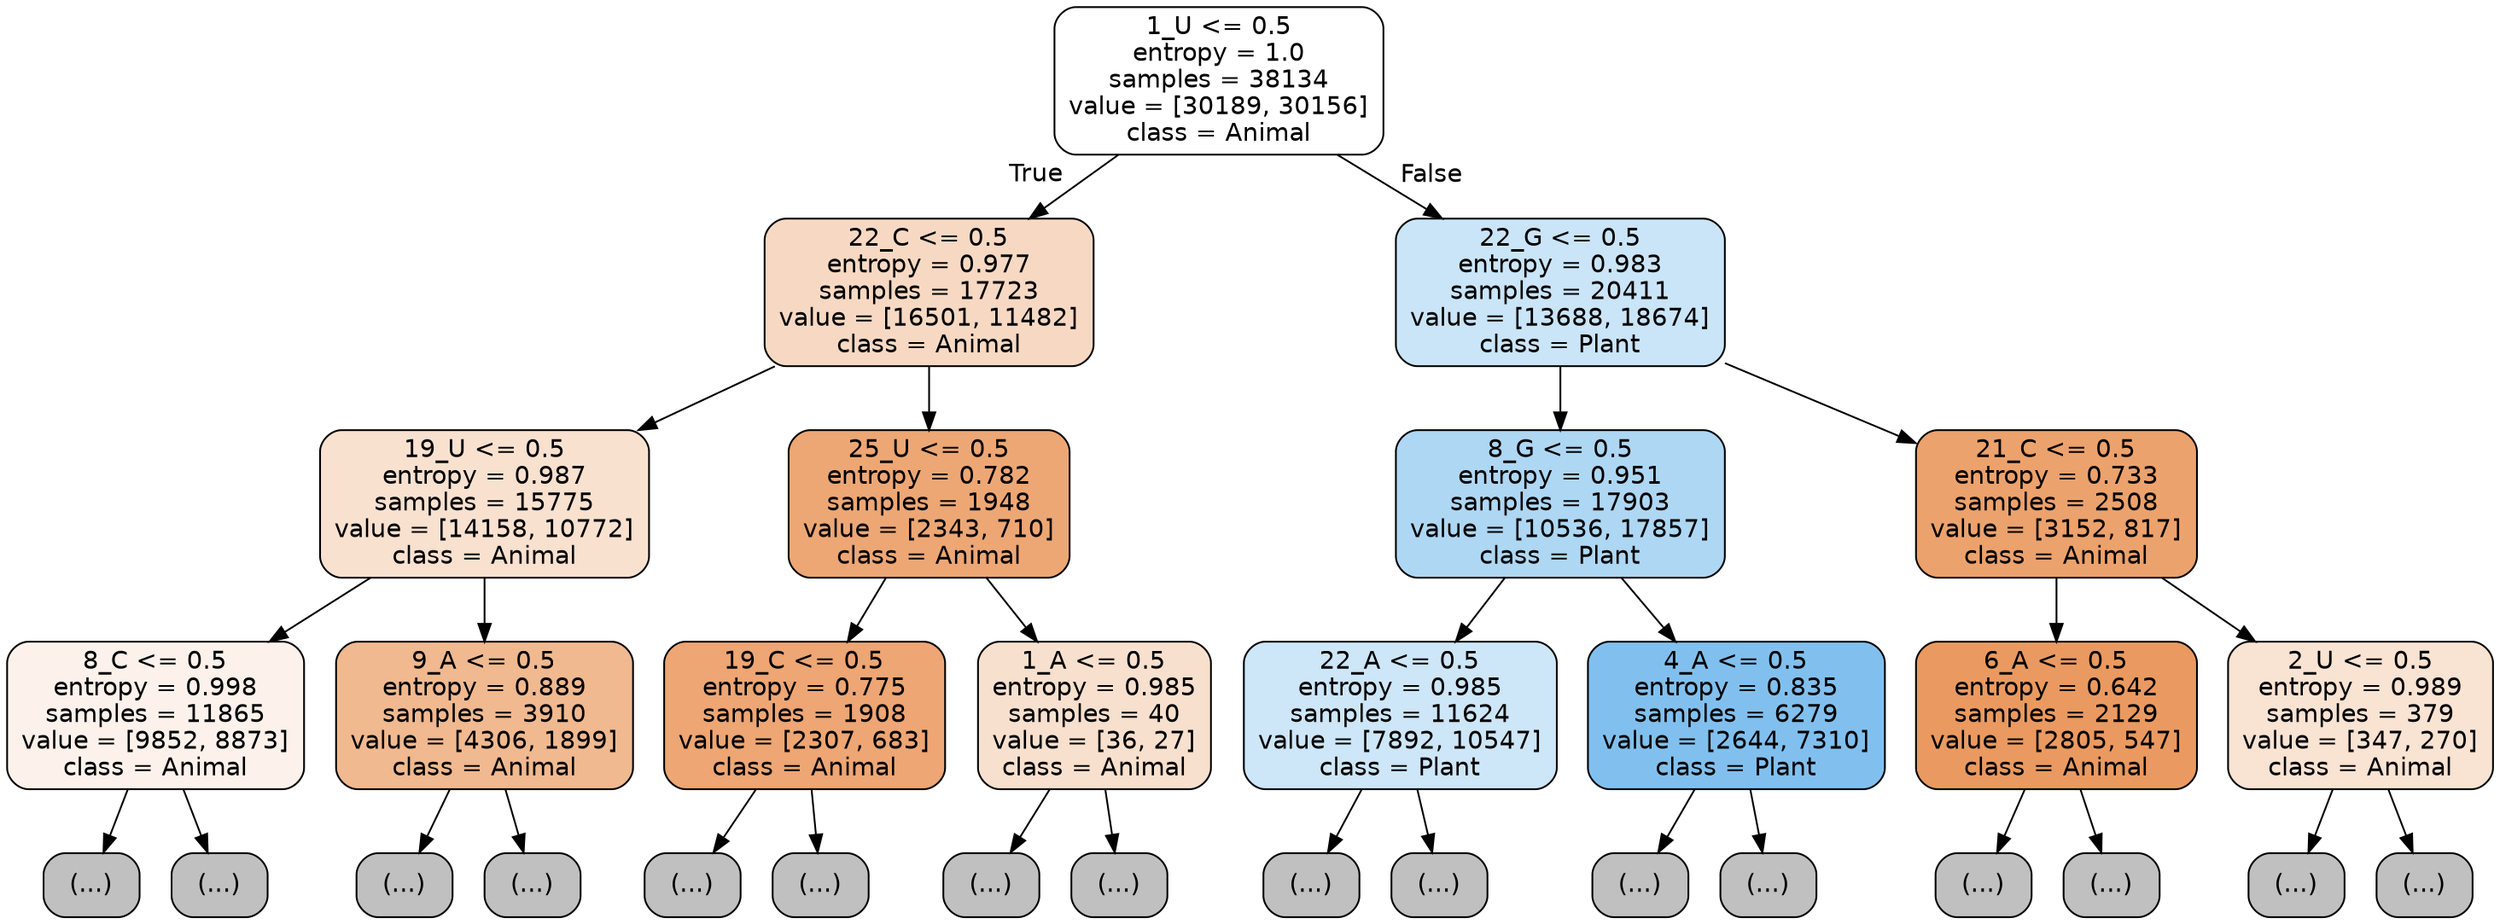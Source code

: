 digraph Tree {
node [shape=box, style="filled, rounded", color="black", fontname="helvetica"] ;
edge [fontname="helvetica"] ;
0 [label="1_U <= 0.5\nentropy = 1.0\nsamples = 38134\nvalue = [30189, 30156]\nclass = Animal", fillcolor="#ffffff"] ;
1 [label="22_C <= 0.5\nentropy = 0.977\nsamples = 17723\nvalue = [16501, 11482]\nclass = Animal", fillcolor="#f7d9c3"] ;
0 -> 1 [labeldistance=2.5, labelangle=45, headlabel="True"] ;
2 [label="19_U <= 0.5\nentropy = 0.987\nsamples = 15775\nvalue = [14158, 10772]\nclass = Animal", fillcolor="#f9e1d0"] ;
1 -> 2 ;
3 [label="8_C <= 0.5\nentropy = 0.998\nsamples = 11865\nvalue = [9852, 8873]\nclass = Animal", fillcolor="#fcf2eb"] ;
2 -> 3 ;
4 [label="(...)", fillcolor="#C0C0C0"] ;
3 -> 4 ;
4873 [label="(...)", fillcolor="#C0C0C0"] ;
3 -> 4873 ;
6326 [label="9_A <= 0.5\nentropy = 0.889\nsamples = 3910\nvalue = [4306, 1899]\nclass = Animal", fillcolor="#f0b990"] ;
2 -> 6326 ;
6327 [label="(...)", fillcolor="#C0C0C0"] ;
6326 -> 6327 ;
7938 [label="(...)", fillcolor="#C0C0C0"] ;
6326 -> 7938 ;
8483 [label="25_U <= 0.5\nentropy = 0.782\nsamples = 1948\nvalue = [2343, 710]\nclass = Animal", fillcolor="#eda775"] ;
1 -> 8483 ;
8484 [label="19_C <= 0.5\nentropy = 0.775\nsamples = 1908\nvalue = [2307, 683]\nclass = Animal", fillcolor="#eda674"] ;
8483 -> 8484 ;
8485 [label="(...)", fillcolor="#C0C0C0"] ;
8484 -> 8485 ;
9158 [label="(...)", fillcolor="#C0C0C0"] ;
8484 -> 9158 ;
9447 [label="1_A <= 0.5\nentropy = 0.985\nsamples = 40\nvalue = [36, 27]\nclass = Animal", fillcolor="#f8e0ce"] ;
8483 -> 9447 ;
9448 [label="(...)", fillcolor="#C0C0C0"] ;
9447 -> 9448 ;
9465 [label="(...)", fillcolor="#C0C0C0"] ;
9447 -> 9465 ;
9472 [label="22_G <= 0.5\nentropy = 0.983\nsamples = 20411\nvalue = [13688, 18674]\nclass = Plant", fillcolor="#cae5f8"] ;
0 -> 9472 [labeldistance=2.5, labelangle=-45, headlabel="False"] ;
9473 [label="8_G <= 0.5\nentropy = 0.951\nsamples = 17903\nvalue = [10536, 17857]\nclass = Plant", fillcolor="#aed7f4"] ;
9472 -> 9473 ;
9474 [label="22_A <= 0.5\nentropy = 0.985\nsamples = 11624\nvalue = [7892, 10547]\nclass = Plant", fillcolor="#cde6f8"] ;
9473 -> 9474 ;
9475 [label="(...)", fillcolor="#C0C0C0"] ;
9474 -> 9475 ;
13608 [label="(...)", fillcolor="#C0C0C0"] ;
9474 -> 13608 ;
14255 [label="4_A <= 0.5\nentropy = 0.835\nsamples = 6279\nvalue = [2644, 7310]\nclass = Plant", fillcolor="#81c0ee"] ;
9473 -> 14255 ;
14256 [label="(...)", fillcolor="#C0C0C0"] ;
14255 -> 14256 ;
15533 [label="(...)", fillcolor="#C0C0C0"] ;
14255 -> 15533 ;
15904 [label="21_C <= 0.5\nentropy = 0.733\nsamples = 2508\nvalue = [3152, 817]\nclass = Animal", fillcolor="#eca26c"] ;
9472 -> 15904 ;
15905 [label="6_A <= 0.5\nentropy = 0.642\nsamples = 2129\nvalue = [2805, 547]\nclass = Animal", fillcolor="#ea9a60"] ;
15904 -> 15905 ;
15906 [label="(...)", fillcolor="#C0C0C0"] ;
15905 -> 15906 ;
16457 [label="(...)", fillcolor="#C0C0C0"] ;
15905 -> 16457 ;
16598 [label="2_U <= 0.5\nentropy = 0.989\nsamples = 379\nvalue = [347, 270]\nclass = Animal", fillcolor="#f9e3d3"] ;
15904 -> 16598 ;
16599 [label="(...)", fillcolor="#C0C0C0"] ;
16598 -> 16599 ;
16718 [label="(...)", fillcolor="#C0C0C0"] ;
16598 -> 16718 ;
}